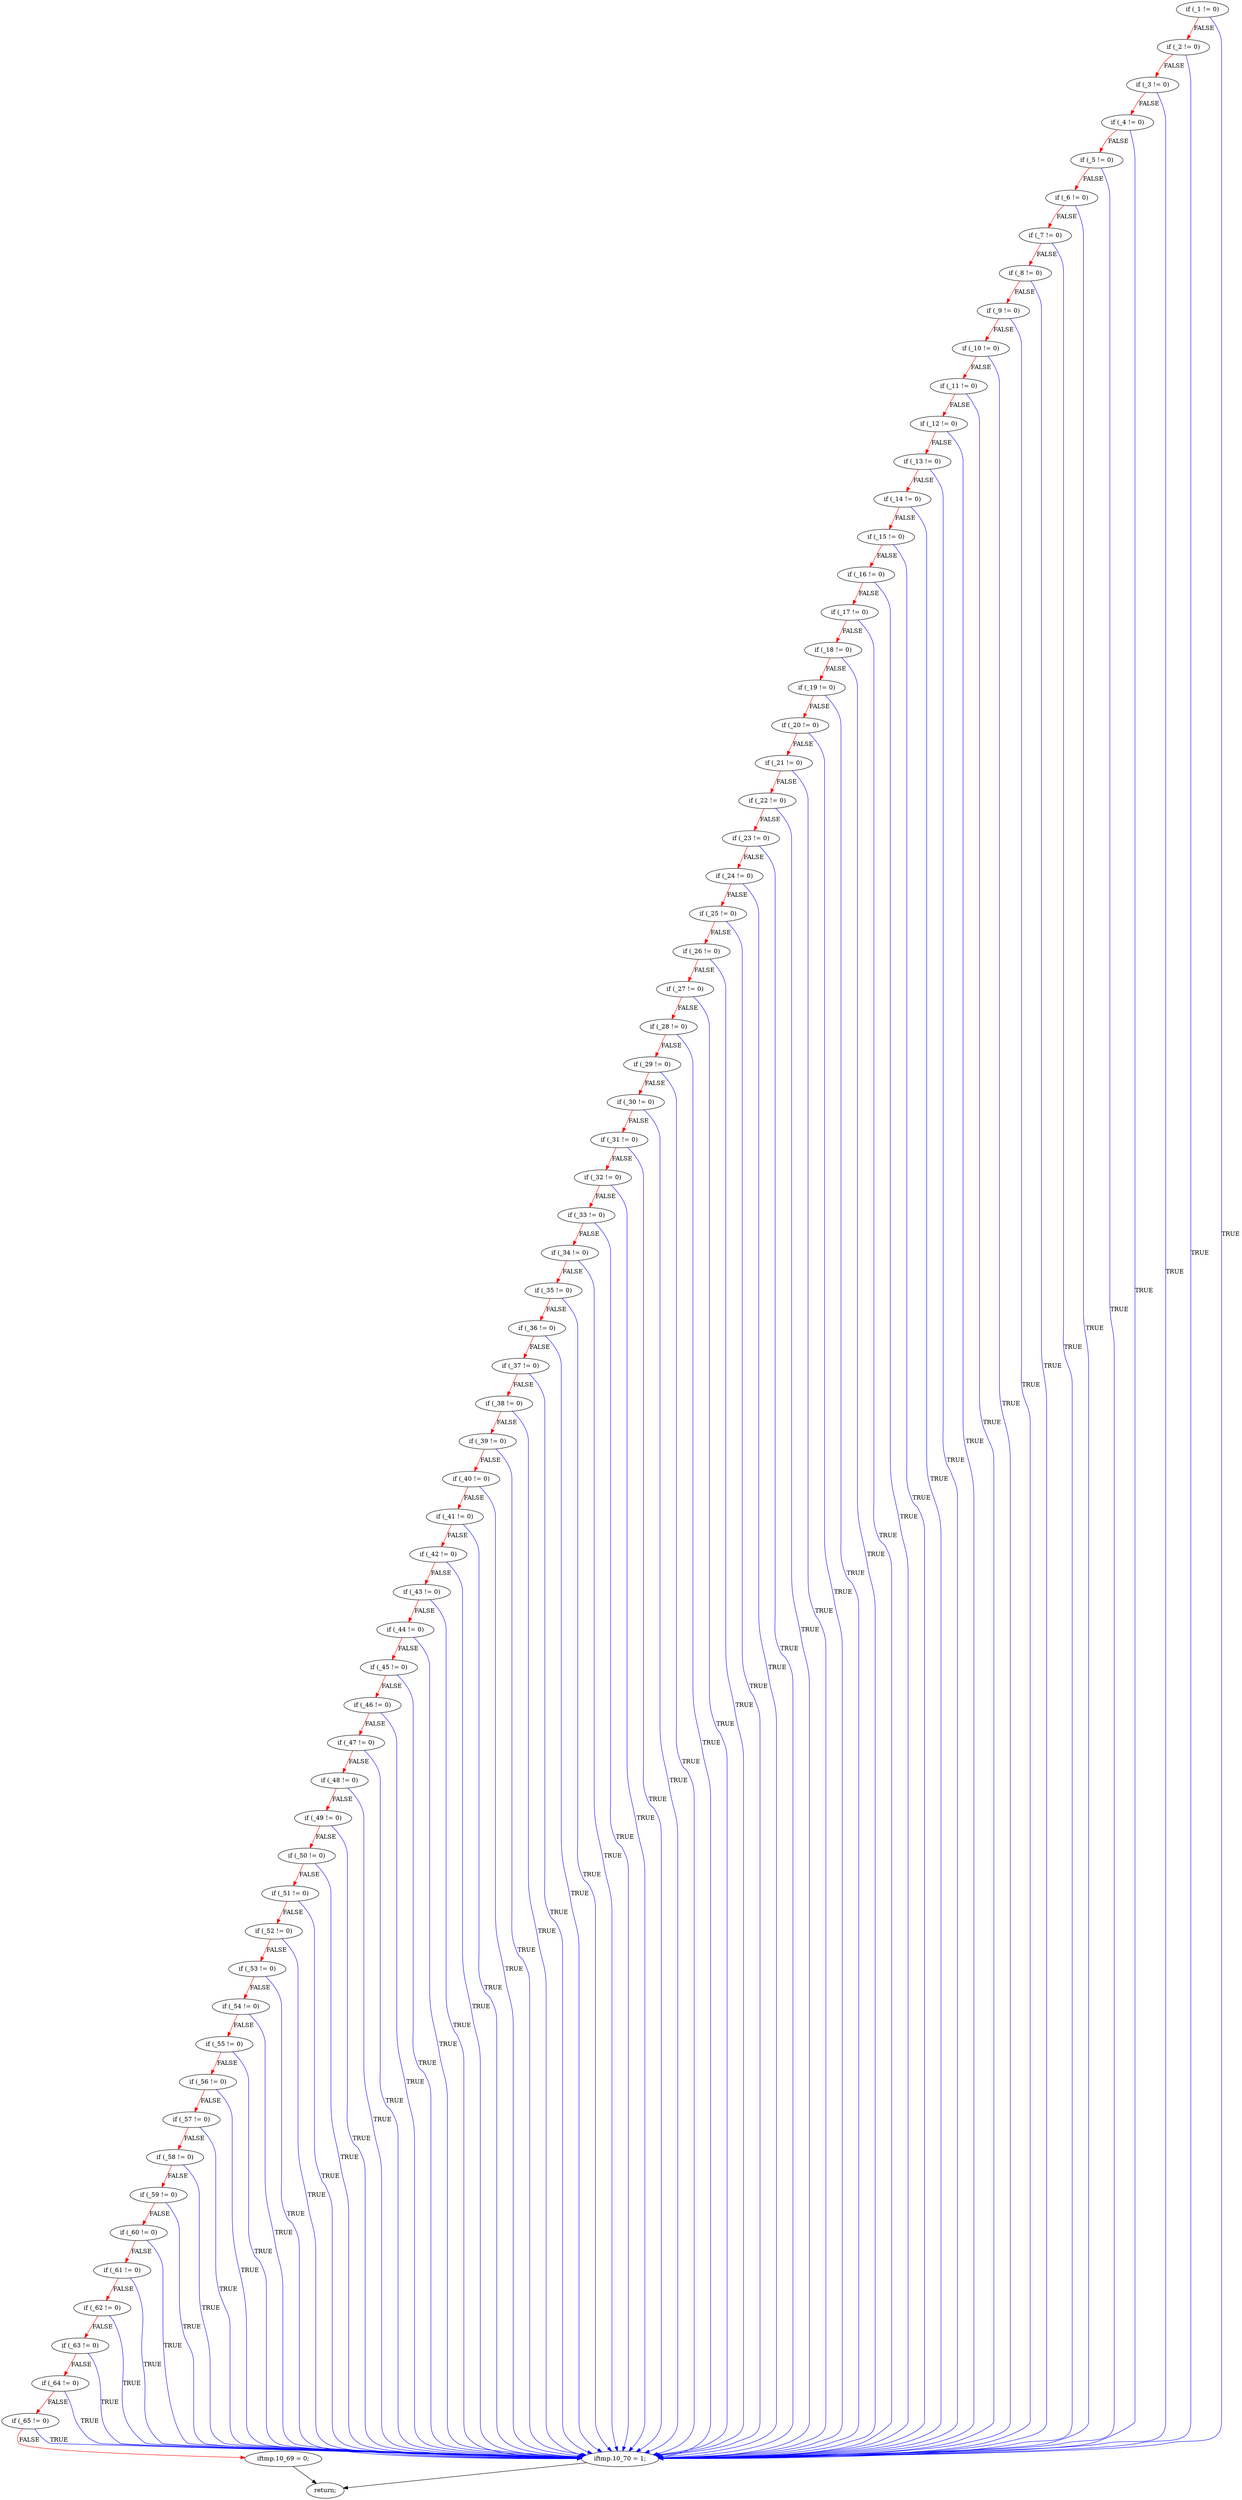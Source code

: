 digraph { // mcdc019a
    A2 [label="if (_1 != 0)"];
    A3 [label="if (_2 != 0)"];
    A4 [label="if (_3 != 0)"];
    A5 [label="if (_4 != 0)"];
    A6 [label="if (_5 != 0)"];
    A7 [label="if (_6 != 0)"];
    A8 [label="if (_7 != 0)"];
    A9 [label="if (_8 != 0)"];
    A10 [label="if (_9 != 0)"];
    A11 [label="if (_10 != 0)"];
    A12 [label="if (_11 != 0)"];
    A13 [label="if (_12 != 0)"];
    A14 [label="if (_13 != 0)"];
    A15 [label="if (_14 != 0)"];
    A16 [label="if (_15 != 0)"];
    A17 [label="if (_16 != 0)"];
    A18 [label="if (_17 != 0)"];
    A19 [label="if (_18 != 0)"];
    A20 [label="if (_19 != 0)"];
    A21 [label="if (_20 != 0)"];
    A22 [label="if (_21 != 0)"];
    A23 [label="if (_22 != 0)"];
    A24 [label="if (_23 != 0)"];
    A25 [label="if (_24 != 0)"];
    A26 [label="if (_25 != 0)"];
    A27 [label="if (_26 != 0)"];
    A28 [label="if (_27 != 0)"];
    A29 [label="if (_28 != 0)"];
    A30 [label="if (_29 != 0)"];
    A31 [label="if (_30 != 0)"];
    A32 [label="if (_31 != 0)"];
    A33 [label="if (_32 != 0)"];
    A34 [label="if (_33 != 0)"];
    A35 [label="if (_34 != 0)"];
    A36 [label="if (_35 != 0)"];
    A37 [label="if (_36 != 0)"];
    A38 [label="if (_37 != 0)"];
    A39 [label="if (_38 != 0)"];
    A40 [label="if (_39 != 0)"];
    A41 [label="if (_40 != 0)"];
    A42 [label="if (_41 != 0)"];
    A43 [label="if (_42 != 0)"];
    A44 [label="if (_43 != 0)"];
    A45 [label="if (_44 != 0)"];
    A46 [label="if (_45 != 0)"];
    A47 [label="if (_46 != 0)"];
    A48 [label="if (_47 != 0)"];
    A49 [label="if (_48 != 0)"];
    A50 [label="if (_49 != 0)"];
    A51 [label="if (_50 != 0)"];
    A52 [label="if (_51 != 0)"];
    A53 [label="if (_52 != 0)"];
    A54 [label="if (_53 != 0)"];
    A55 [label="if (_54 != 0)"];
    A56 [label="if (_55 != 0)"];
    A57 [label="if (_56 != 0)"];
    A58 [label="if (_57 != 0)"];
    A59 [label="if (_58 != 0)"];
    A60 [label="if (_59 != 0)"];
    A61 [label="if (_60 != 0)"];
    A62 [label="if (_61 != 0)"];
    A63 [label="if (_62 != 0)"];
    A64 [label="if (_63 != 0)"];
    A65 [label="if (_64 != 0)"];
    A66 [label="if (_65 != 0)"];
    A67 [label="iftmp.10_70 = 1;"];
    A68 [label="iftmp.10_69 = 0;"];
    A69 [label="return;"];
    A2 -> A67 [label="TRUE", color="blue"];
    A2 -> A3 [label="FALSE", color="red"];
    A3 -> A67 [label="TRUE", color="blue"];
    A3 -> A4 [label="FALSE", color="red"];
    A4 -> A67 [label="TRUE", color="blue"];
    A4 -> A5 [label="FALSE", color="red"];
    A5 -> A67 [label="TRUE", color="blue"];
    A5 -> A6 [label="FALSE", color="red"];
    A6 -> A67 [label="TRUE", color="blue"];
    A6 -> A7 [label="FALSE", color="red"];
    A7 -> A67 [label="TRUE", color="blue"];
    A7 -> A8 [label="FALSE", color="red"];
    A8 -> A67 [label="TRUE", color="blue"];
    A8 -> A9 [label="FALSE", color="red"];
    A9 -> A67 [label="TRUE", color="blue"];
    A9 -> A10 [label="FALSE", color="red"];
    A10 -> A67 [label="TRUE", color="blue"];
    A10 -> A11 [label="FALSE", color="red"];
    A11 -> A67 [label="TRUE", color="blue"];
    A11 -> A12 [label="FALSE", color="red"];
    A12 -> A67 [label="TRUE", color="blue"];
    A12 -> A13 [label="FALSE", color="red"];
    A13 -> A67 [label="TRUE", color="blue"];
    A13 -> A14 [label="FALSE", color="red"];
    A14 -> A67 [label="TRUE", color="blue"];
    A14 -> A15 [label="FALSE", color="red"];
    A15 -> A67 [label="TRUE", color="blue"];
    A15 -> A16 [label="FALSE", color="red"];
    A16 -> A67 [label="TRUE", color="blue"];
    A16 -> A17 [label="FALSE", color="red"];
    A17 -> A67 [label="TRUE", color="blue"];
    A17 -> A18 [label="FALSE", color="red"];
    A18 -> A67 [label="TRUE", color="blue"];
    A18 -> A19 [label="FALSE", color="red"];
    A19 -> A67 [label="TRUE", color="blue"];
    A19 -> A20 [label="FALSE", color="red"];
    A20 -> A67 [label="TRUE", color="blue"];
    A20 -> A21 [label="FALSE", color="red"];
    A21 -> A67 [label="TRUE", color="blue"];
    A21 -> A22 [label="FALSE", color="red"];
    A22 -> A67 [label="TRUE", color="blue"];
    A22 -> A23 [label="FALSE", color="red"];
    A23 -> A67 [label="TRUE", color="blue"];
    A23 -> A24 [label="FALSE", color="red"];
    A24 -> A67 [label="TRUE", color="blue"];
    A24 -> A25 [label="FALSE", color="red"];
    A25 -> A67 [label="TRUE", color="blue"];
    A25 -> A26 [label="FALSE", color="red"];
    A26 -> A67 [label="TRUE", color="blue"];
    A26 -> A27 [label="FALSE", color="red"];
    A27 -> A67 [label="TRUE", color="blue"];
    A27 -> A28 [label="FALSE", color="red"];
    A28 -> A67 [label="TRUE", color="blue"];
    A28 -> A29 [label="FALSE", color="red"];
    A29 -> A67 [label="TRUE", color="blue"];
    A29 -> A30 [label="FALSE", color="red"];
    A30 -> A67 [label="TRUE", color="blue"];
    A30 -> A31 [label="FALSE", color="red"];
    A31 -> A67 [label="TRUE", color="blue"];
    A31 -> A32 [label="FALSE", color="red"];
    A32 -> A67 [label="TRUE", color="blue"];
    A32 -> A33 [label="FALSE", color="red"];
    A33 -> A67 [label="TRUE", color="blue"];
    A33 -> A34 [label="FALSE", color="red"];
    A34 -> A67 [label="TRUE", color="blue"];
    A34 -> A35 [label="FALSE", color="red"];
    A35 -> A67 [label="TRUE", color="blue"];
    A35 -> A36 [label="FALSE", color="red"];
    A36 -> A67 [label="TRUE", color="blue"];
    A36 -> A37 [label="FALSE", color="red"];
    A37 -> A67 [label="TRUE", color="blue"];
    A37 -> A38 [label="FALSE", color="red"];
    A38 -> A67 [label="TRUE", color="blue"];
    A38 -> A39 [label="FALSE", color="red"];
    A39 -> A67 [label="TRUE", color="blue"];
    A39 -> A40 [label="FALSE", color="red"];
    A40 -> A67 [label="TRUE", color="blue"];
    A40 -> A41 [label="FALSE", color="red"];
    A41 -> A67 [label="TRUE", color="blue"];
    A41 -> A42 [label="FALSE", color="red"];
    A42 -> A67 [label="TRUE", color="blue"];
    A42 -> A43 [label="FALSE", color="red"];
    A43 -> A67 [label="TRUE", color="blue"];
    A43 -> A44 [label="FALSE", color="red"];
    A44 -> A67 [label="TRUE", color="blue"];
    A44 -> A45 [label="FALSE", color="red"];
    A45 -> A67 [label="TRUE", color="blue"];
    A45 -> A46 [label="FALSE", color="red"];
    A46 -> A67 [label="TRUE", color="blue"];
    A46 -> A47 [label="FALSE", color="red"];
    A47 -> A67 [label="TRUE", color="blue"];
    A47 -> A48 [label="FALSE", color="red"];
    A48 -> A67 [label="TRUE", color="blue"];
    A48 -> A49 [label="FALSE", color="red"];
    A49 -> A67 [label="TRUE", color="blue"];
    A49 -> A50 [label="FALSE", color="red"];
    A50 -> A67 [label="TRUE", color="blue"];
    A50 -> A51 [label="FALSE", color="red"];
    A51 -> A67 [label="TRUE", color="blue"];
    A51 -> A52 [label="FALSE", color="red"];
    A52 -> A67 [label="TRUE", color="blue"];
    A52 -> A53 [label="FALSE", color="red"];
    A53 -> A67 [label="TRUE", color="blue"];
    A53 -> A54 [label="FALSE", color="red"];
    A54 -> A67 [label="TRUE", color="blue"];
    A54 -> A55 [label="FALSE", color="red"];
    A55 -> A67 [label="TRUE", color="blue"];
    A55 -> A56 [label="FALSE", color="red"];
    A56 -> A67 [label="TRUE", color="blue"];
    A56 -> A57 [label="FALSE", color="red"];
    A57 -> A67 [label="TRUE", color="blue"];
    A57 -> A58 [label="FALSE", color="red"];
    A58 -> A67 [label="TRUE", color="blue"];
    A58 -> A59 [label="FALSE", color="red"];
    A59 -> A67 [label="TRUE", color="blue"];
    A59 -> A60 [label="FALSE", color="red"];
    A60 -> A67 [label="TRUE", color="blue"];
    A60 -> A61 [label="FALSE", color="red"];
    A61 -> A67 [label="TRUE", color="blue"];
    A61 -> A62 [label="FALSE", color="red"];
    A62 -> A67 [label="TRUE", color="blue"];
    A62 -> A63 [label="FALSE", color="red"];
    A63 -> A67 [label="TRUE", color="blue"];
    A63 -> A64 [label="FALSE", color="red"];
    A64 -> A67 [label="TRUE", color="blue"];
    A64 -> A65 [label="FALSE", color="red"];
    A65 -> A67 [label="TRUE", color="blue"];
    A65 -> A66 [label="FALSE", color="red"];
    A66 -> A67 [label="TRUE", color="blue"];
    A66 -> A68 [label="FALSE", color="red"];
    A67 -> A69 [label="", color="black"];
    A68 -> A69 [label="", color="black"];
}
